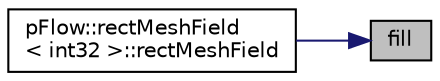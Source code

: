 digraph "fill"
{
 // LATEX_PDF_SIZE
  edge [fontname="Helvetica",fontsize="10",labelfontname="Helvetica",labelfontsize="10"];
  node [fontname="Helvetica",fontsize="10",shape=record];
  rankdir="RL";
  Node1 [label="fill",height=0.2,width=0.4,color="black", fillcolor="grey75", style="filled", fontcolor="black",tooltip=" "];
  Node1 -> Node2 [dir="back",color="midnightblue",fontsize="10",style="solid",fontname="Helvetica"];
  Node2 [label="pFlow::rectMeshField\l\< int32 \>::rectMeshField",height=0.2,width=0.4,color="black", fillcolor="white", style="filled",URL="$classpFlow_1_1rectMeshField.html#aaf4896e143744f770bfb112b5026c1be",tooltip=" "];
}
